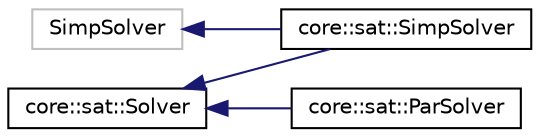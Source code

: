 digraph "Graphical Class Hierarchy"
{
 // LATEX_PDF_SIZE
  edge [fontname="Helvetica",fontsize="10",labelfontname="Helvetica",labelfontsize="10"];
  node [fontname="Helvetica",fontsize="10",shape=record];
  rankdir="LR";
  Node11 [label="SimpSolver",height=0.2,width=0.4,color="grey75", fillcolor="white", style="filled",tooltip=" "];
  Node11 -> Node2 [dir="back",color="midnightblue",fontsize="10",style="solid",fontname="Helvetica"];
  Node2 [label="core::sat::SimpSolver",height=0.2,width=0.4,color="black", fillcolor="white", style="filled",URL="$classcore_1_1sat_1_1SimpSolver.html",tooltip="Minisat:SimpSolver-based Solver implementation."];
  Node0 [label="core::sat::Solver",height=0.2,width=0.4,color="black", fillcolor="white", style="filled",URL="$classcore_1_1sat_1_1Solver.html",tooltip="SAT Solver interface."];
  Node0 -> Node1 [dir="back",color="midnightblue",fontsize="10",style="solid",fontname="Helvetica"];
  Node1 [label="core::sat::ParSolver",height=0.2,width=0.4,color="black", fillcolor="white", style="filled",URL="$classcore_1_1sat_1_1ParSolver.html",tooltip="Parallel solver implementation."];
  Node0 -> Node2 [dir="back",color="midnightblue",fontsize="10",style="solid",fontname="Helvetica"];
}

